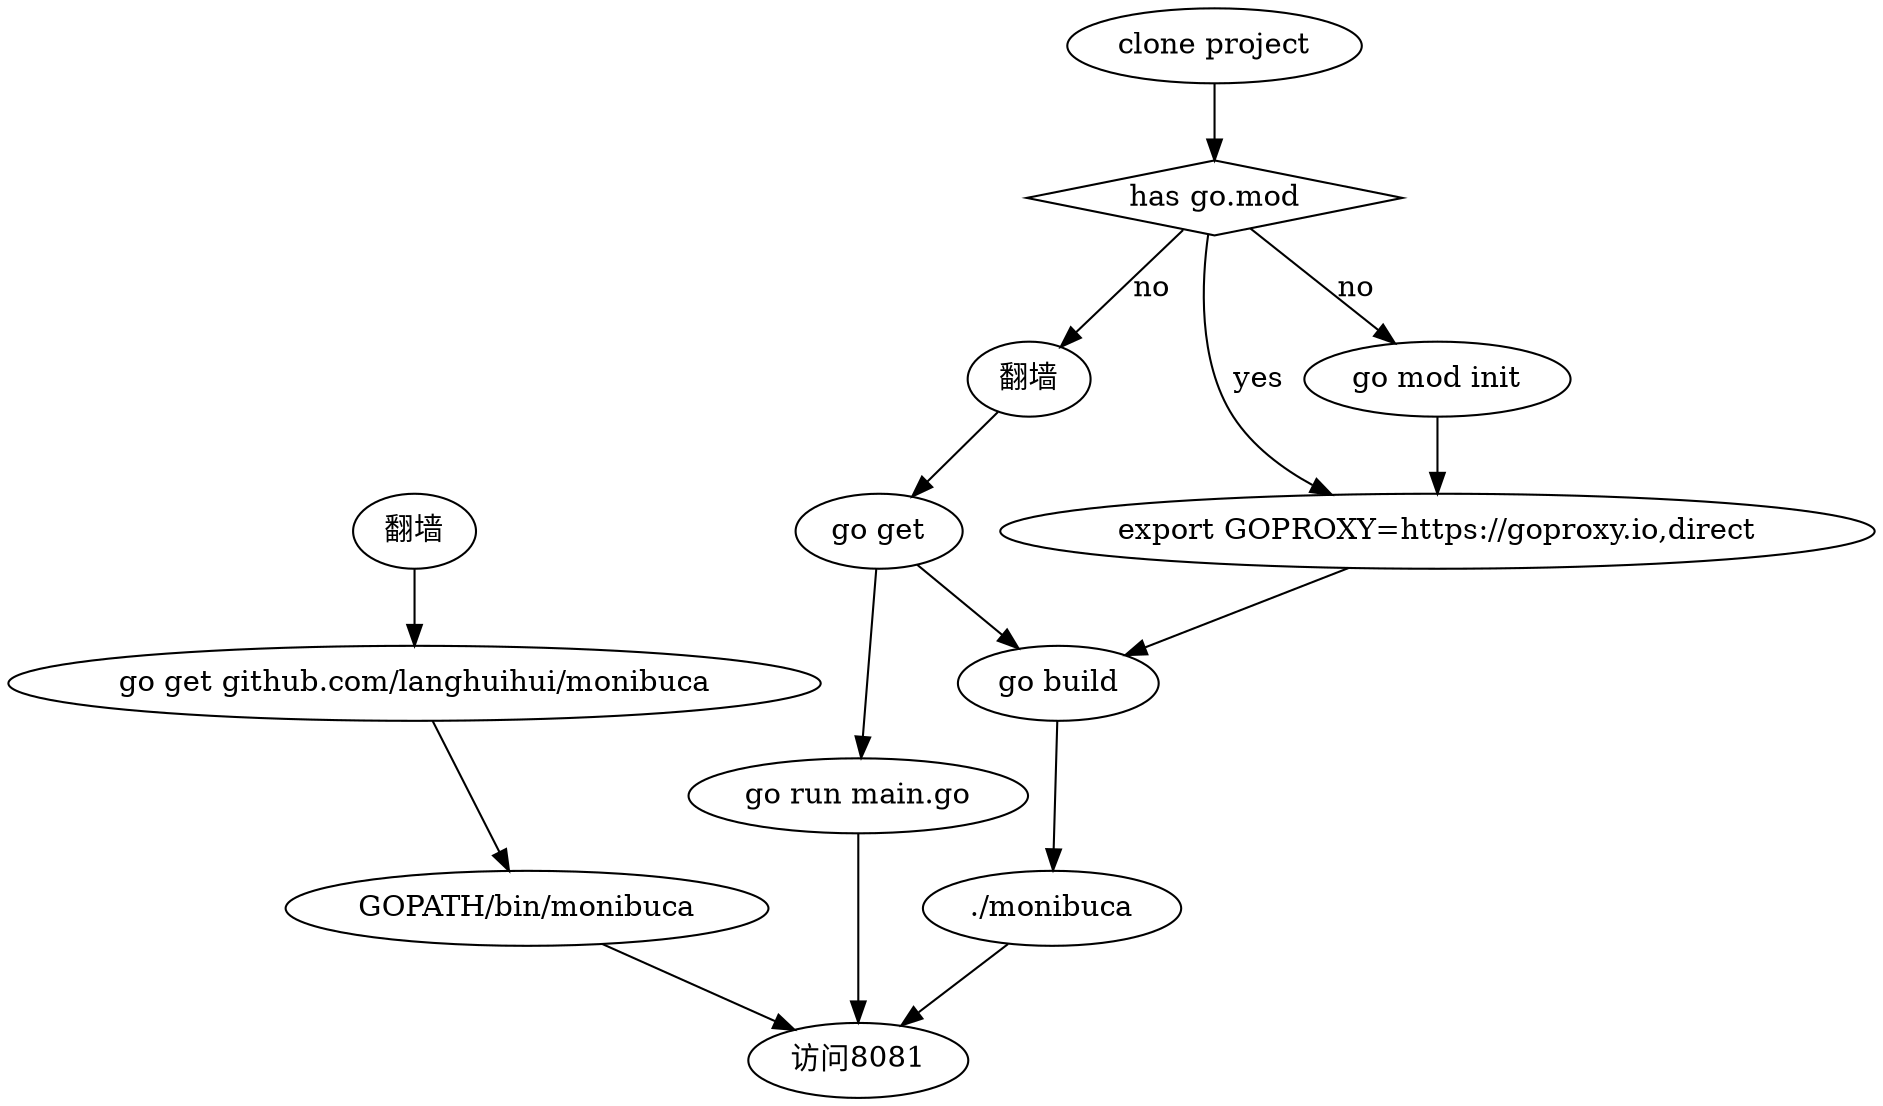 digraph G {
    wall[label="翻墙"]
    wall2[label="翻墙"]
    gateway[label="访问8081"]
    proxy[label="export GOPROXY=https://goproxy.io,direct"]
    build[label="go build"]
    get[label="go get"]
    mod[label="go mod init"]
    run[label="go run main.go"]
    bin[label="./monibuca"]
    bin2[label="GOPATH/bin/monibuca"]
    clone[label="clone project"]
    getDemo[label="go get github.com/langhuihui/monibuca"]
    hasGoMod[shape=diamond label="has go.mod"]
    clone->hasGoMod
    hasGoMod->proxy[label="yes"]
    proxy->build
    hasGoMod->wall[label="no"]
    hasGoMod->mod[label="no"]
    mod->proxy
    wall->get
    get->run
    get->build->bin->gateway
    run->gateway
    wall2->getDemo->bin2->gateway
}